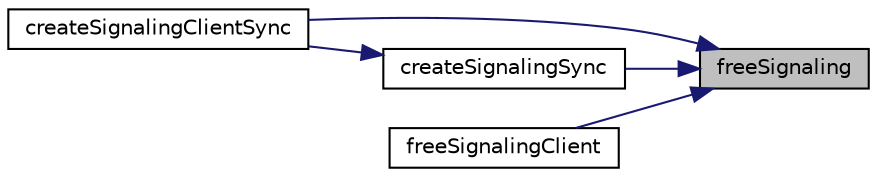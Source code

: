 digraph "freeSignaling"
{
 // LATEX_PDF_SIZE
  edge [fontname="Helvetica",fontsize="10",labelfontname="Helvetica",labelfontsize="10"];
  node [fontname="Helvetica",fontsize="10",shape=record];
  rankdir="RL";
  Node1 [label="freeSignaling",height=0.2,width=0.4,color="black", fillcolor="grey75", style="filled", fontcolor="black",tooltip=" "];
  Node1 -> Node2 [dir="back",color="midnightblue",fontsize="10",style="solid",fontname="Helvetica"];
  Node2 [label="createSignalingClientSync",height=0.2,width=0.4,color="black", fillcolor="white", style="filled",URL="$group__PublicMemberFunctions.html#ga375ddffe8376298cdaafe63799b53b1e",tooltip="Creates a Signaling client and returns a handle to it."];
  Node1 -> Node3 [dir="back",color="midnightblue",fontsize="10",style="solid",fontname="Helvetica"];
  Node3 [label="createSignalingSync",height=0.2,width=0.4,color="black", fillcolor="white", style="filled",URL="$Signaling_8h.html#a26907340bcd88230be1b23ace9d19e68",tooltip=" "];
  Node3 -> Node2 [dir="back",color="midnightblue",fontsize="10",style="solid",fontname="Helvetica"];
  Node1 -> Node4 [dir="back",color="midnightblue",fontsize="10",style="solid",fontname="Helvetica"];
  Node4 [label="freeSignalingClient",height=0.2,width=0.4,color="black", fillcolor="white", style="filled",URL="$group__PublicMemberFunctions.html#gafb4629e6a81552152c1b475a32e06e9c",tooltip="Frees the Signaling client object."];
}
